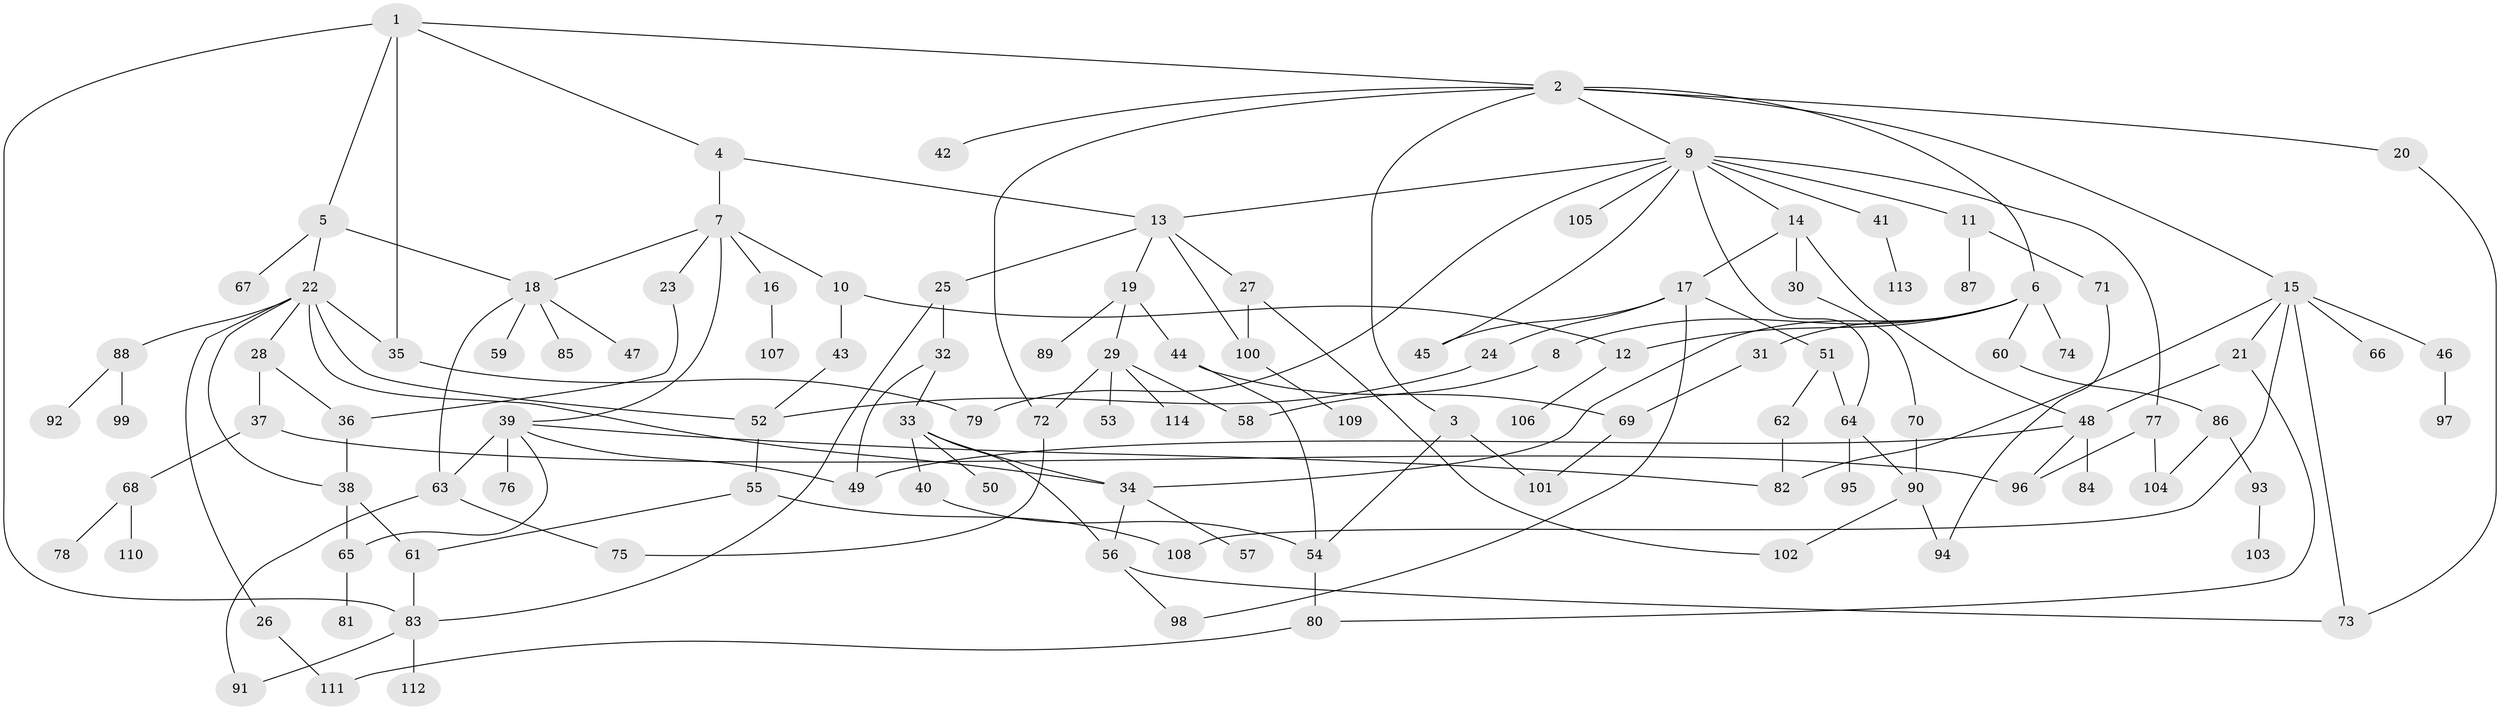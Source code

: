 // Generated by graph-tools (version 1.1) at 2025/13/03/09/25 04:13:33]
// undirected, 114 vertices, 158 edges
graph export_dot {
graph [start="1"]
  node [color=gray90,style=filled];
  1;
  2;
  3;
  4;
  5;
  6;
  7;
  8;
  9;
  10;
  11;
  12;
  13;
  14;
  15;
  16;
  17;
  18;
  19;
  20;
  21;
  22;
  23;
  24;
  25;
  26;
  27;
  28;
  29;
  30;
  31;
  32;
  33;
  34;
  35;
  36;
  37;
  38;
  39;
  40;
  41;
  42;
  43;
  44;
  45;
  46;
  47;
  48;
  49;
  50;
  51;
  52;
  53;
  54;
  55;
  56;
  57;
  58;
  59;
  60;
  61;
  62;
  63;
  64;
  65;
  66;
  67;
  68;
  69;
  70;
  71;
  72;
  73;
  74;
  75;
  76;
  77;
  78;
  79;
  80;
  81;
  82;
  83;
  84;
  85;
  86;
  87;
  88;
  89;
  90;
  91;
  92;
  93;
  94;
  95;
  96;
  97;
  98;
  99;
  100;
  101;
  102;
  103;
  104;
  105;
  106;
  107;
  108;
  109;
  110;
  111;
  112;
  113;
  114;
  1 -- 2;
  1 -- 4;
  1 -- 5;
  1 -- 83;
  1 -- 35;
  2 -- 3;
  2 -- 6;
  2 -- 9;
  2 -- 15;
  2 -- 20;
  2 -- 42;
  2 -- 72;
  3 -- 101;
  3 -- 54;
  4 -- 7;
  4 -- 13;
  5 -- 18;
  5 -- 22;
  5 -- 67;
  6 -- 8;
  6 -- 31;
  6 -- 34;
  6 -- 60;
  6 -- 74;
  6 -- 12;
  7 -- 10;
  7 -- 16;
  7 -- 23;
  7 -- 39;
  7 -- 18;
  8 -- 58;
  9 -- 11;
  9 -- 14;
  9 -- 41;
  9 -- 64;
  9 -- 77;
  9 -- 79;
  9 -- 105;
  9 -- 13;
  9 -- 45;
  10 -- 12;
  10 -- 43;
  11 -- 71;
  11 -- 87;
  12 -- 106;
  13 -- 19;
  13 -- 25;
  13 -- 27;
  13 -- 100;
  14 -- 17;
  14 -- 30;
  14 -- 48;
  15 -- 21;
  15 -- 46;
  15 -- 66;
  15 -- 82;
  15 -- 108;
  15 -- 73;
  16 -- 107;
  17 -- 24;
  17 -- 45;
  17 -- 51;
  17 -- 98;
  18 -- 47;
  18 -- 59;
  18 -- 85;
  18 -- 63;
  19 -- 29;
  19 -- 44;
  19 -- 89;
  20 -- 73;
  21 -- 48;
  21 -- 80;
  22 -- 26;
  22 -- 28;
  22 -- 35;
  22 -- 88;
  22 -- 34;
  22 -- 52;
  22 -- 38;
  23 -- 36;
  24 -- 52;
  25 -- 32;
  25 -- 83;
  26 -- 111;
  27 -- 100;
  27 -- 102;
  28 -- 37;
  28 -- 36;
  29 -- 53;
  29 -- 114;
  29 -- 58;
  29 -- 72;
  30 -- 70;
  31 -- 69;
  32 -- 33;
  32 -- 49;
  33 -- 40;
  33 -- 50;
  33 -- 56;
  33 -- 34;
  34 -- 57;
  34 -- 56;
  35 -- 79;
  36 -- 38;
  37 -- 68;
  37 -- 96;
  38 -- 65;
  38 -- 61;
  39 -- 63;
  39 -- 76;
  39 -- 65;
  39 -- 49;
  39 -- 82;
  40 -- 54;
  41 -- 113;
  43 -- 52;
  44 -- 54;
  44 -- 69;
  46 -- 97;
  48 -- 84;
  48 -- 49;
  48 -- 96;
  51 -- 62;
  51 -- 64;
  52 -- 55;
  54 -- 80;
  55 -- 61;
  55 -- 108;
  56 -- 98;
  56 -- 73;
  60 -- 86;
  61 -- 83;
  62 -- 82;
  63 -- 75;
  63 -- 91;
  64 -- 95;
  64 -- 90;
  65 -- 81;
  68 -- 78;
  68 -- 110;
  69 -- 101;
  70 -- 90;
  71 -- 94;
  72 -- 75;
  77 -- 96;
  77 -- 104;
  80 -- 111;
  83 -- 112;
  83 -- 91;
  86 -- 93;
  86 -- 104;
  88 -- 92;
  88 -- 99;
  90 -- 102;
  90 -- 94;
  93 -- 103;
  100 -- 109;
}

